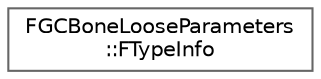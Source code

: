digraph "Graphical Class Hierarchy"
{
 // INTERACTIVE_SVG=YES
 // LATEX_PDF_SIZE
  bgcolor="transparent";
  edge [fontname=Helvetica,fontsize=10,labelfontname=Helvetica,labelfontsize=10];
  node [fontname=Helvetica,fontsize=10,shape=box,height=0.2,width=0.4];
  rankdir="LR";
  Node0 [id="Node000000",label="FGCBoneLooseParameters\l::FTypeInfo",height=0.2,width=0.4,color="grey40", fillcolor="white", style="filled",URL="$d1/d8b/structFGCBoneLooseParameters_1_1FTypeInfo.html",tooltip=" "];
}
